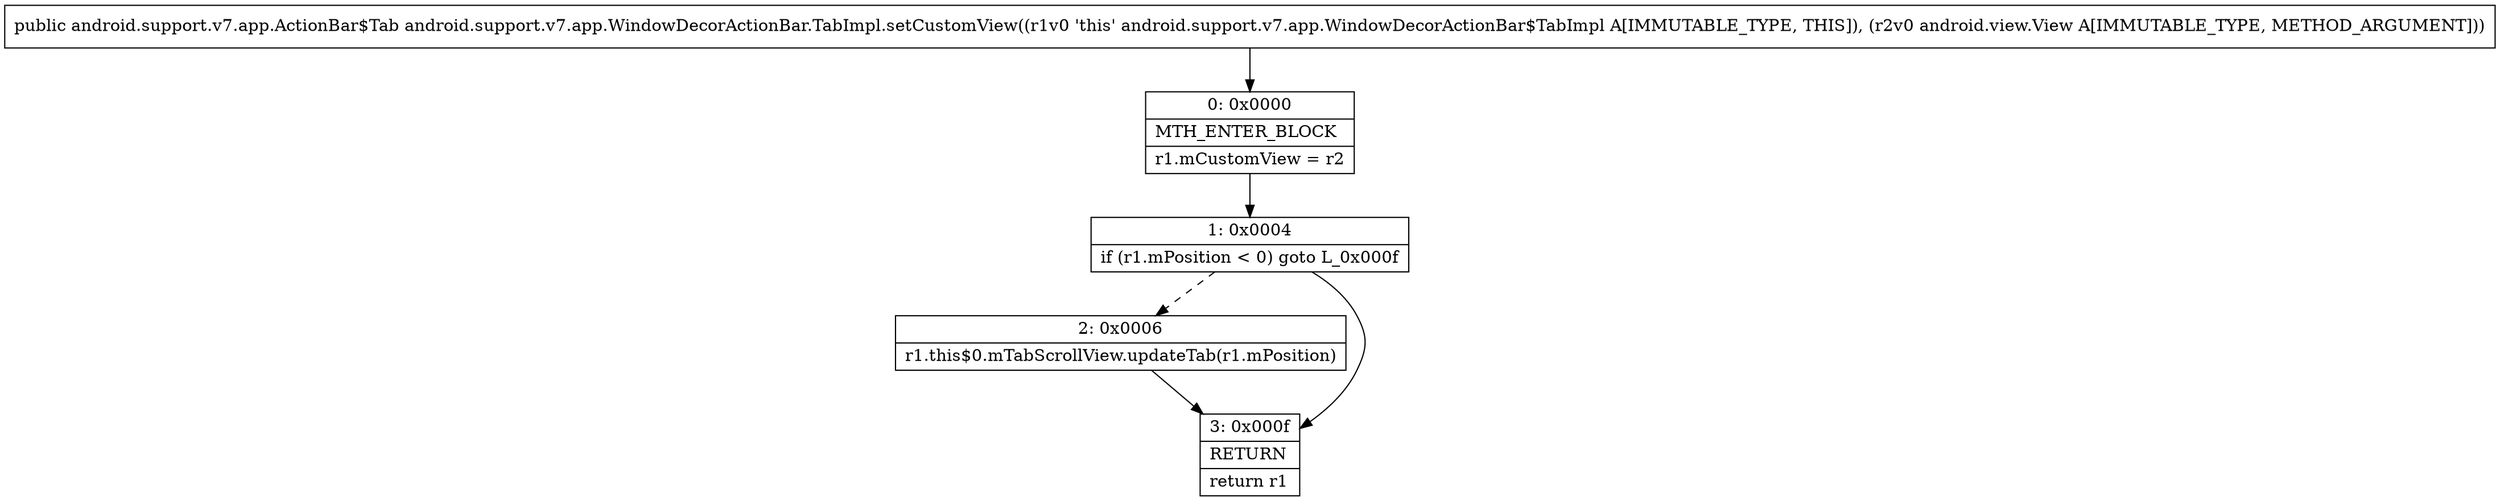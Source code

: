 digraph "CFG forandroid.support.v7.app.WindowDecorActionBar.TabImpl.setCustomView(Landroid\/view\/View;)Landroid\/support\/v7\/app\/ActionBar$Tab;" {
Node_0 [shape=record,label="{0\:\ 0x0000|MTH_ENTER_BLOCK\l|r1.mCustomView = r2\l}"];
Node_1 [shape=record,label="{1\:\ 0x0004|if (r1.mPosition \< 0) goto L_0x000f\l}"];
Node_2 [shape=record,label="{2\:\ 0x0006|r1.this$0.mTabScrollView.updateTab(r1.mPosition)\l}"];
Node_3 [shape=record,label="{3\:\ 0x000f|RETURN\l|return r1\l}"];
MethodNode[shape=record,label="{public android.support.v7.app.ActionBar$Tab android.support.v7.app.WindowDecorActionBar.TabImpl.setCustomView((r1v0 'this' android.support.v7.app.WindowDecorActionBar$TabImpl A[IMMUTABLE_TYPE, THIS]), (r2v0 android.view.View A[IMMUTABLE_TYPE, METHOD_ARGUMENT])) }"];
MethodNode -> Node_0;
Node_0 -> Node_1;
Node_1 -> Node_2[style=dashed];
Node_1 -> Node_3;
Node_2 -> Node_3;
}

